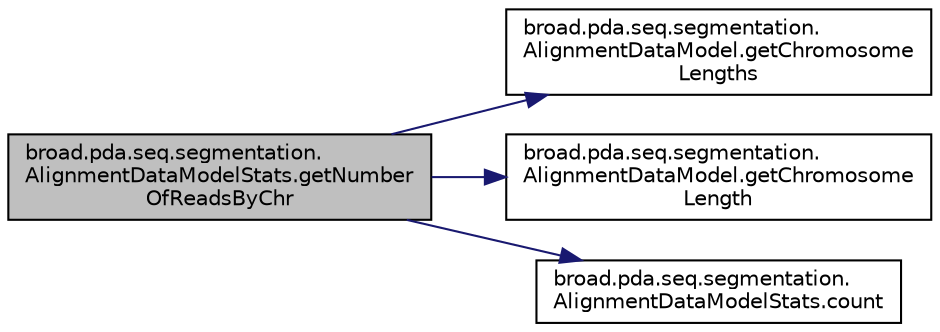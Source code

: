 digraph "broad.pda.seq.segmentation.AlignmentDataModelStats.getNumberOfReadsByChr"
{
  edge [fontname="Helvetica",fontsize="10",labelfontname="Helvetica",labelfontsize="10"];
  node [fontname="Helvetica",fontsize="10",shape=record];
  rankdir="LR";
  Node1 [label="broad.pda.seq.segmentation.\lAlignmentDataModelStats.getNumber\lOfReadsByChr",height=0.2,width=0.4,color="black", fillcolor="grey75", style="filled" fontcolor="black"];
  Node1 -> Node2 [color="midnightblue",fontsize="10",style="solid",fontname="Helvetica"];
  Node2 [label="broad.pda.seq.segmentation.\lAlignmentDataModel.getChromosome\lLengths",height=0.2,width=0.4,color="black", fillcolor="white", style="filled",URL="$interfacebroad_1_1pda_1_1seq_1_1segmentation_1_1_alignment_data_model.html#acac093d995c75987a65f4e44151a11e8"];
  Node1 -> Node3 [color="midnightblue",fontsize="10",style="solid",fontname="Helvetica"];
  Node3 [label="broad.pda.seq.segmentation.\lAlignmentDataModel.getChromosome\lLength",height=0.2,width=0.4,color="black", fillcolor="white", style="filled",URL="$interfacebroad_1_1pda_1_1seq_1_1segmentation_1_1_alignment_data_model.html#a36c6800345f6dd84eade58ce23662dfe"];
  Node1 -> Node4 [color="midnightblue",fontsize="10",style="solid",fontname="Helvetica"];
  Node4 [label="broad.pda.seq.segmentation.\lAlignmentDataModelStats.count",height=0.2,width=0.4,color="black", fillcolor="white", style="filled",URL="$classbroad_1_1pda_1_1seq_1_1segmentation_1_1_alignment_data_model_stats.html#a583c93381358136c1c916e4bcf195bcc"];
}
